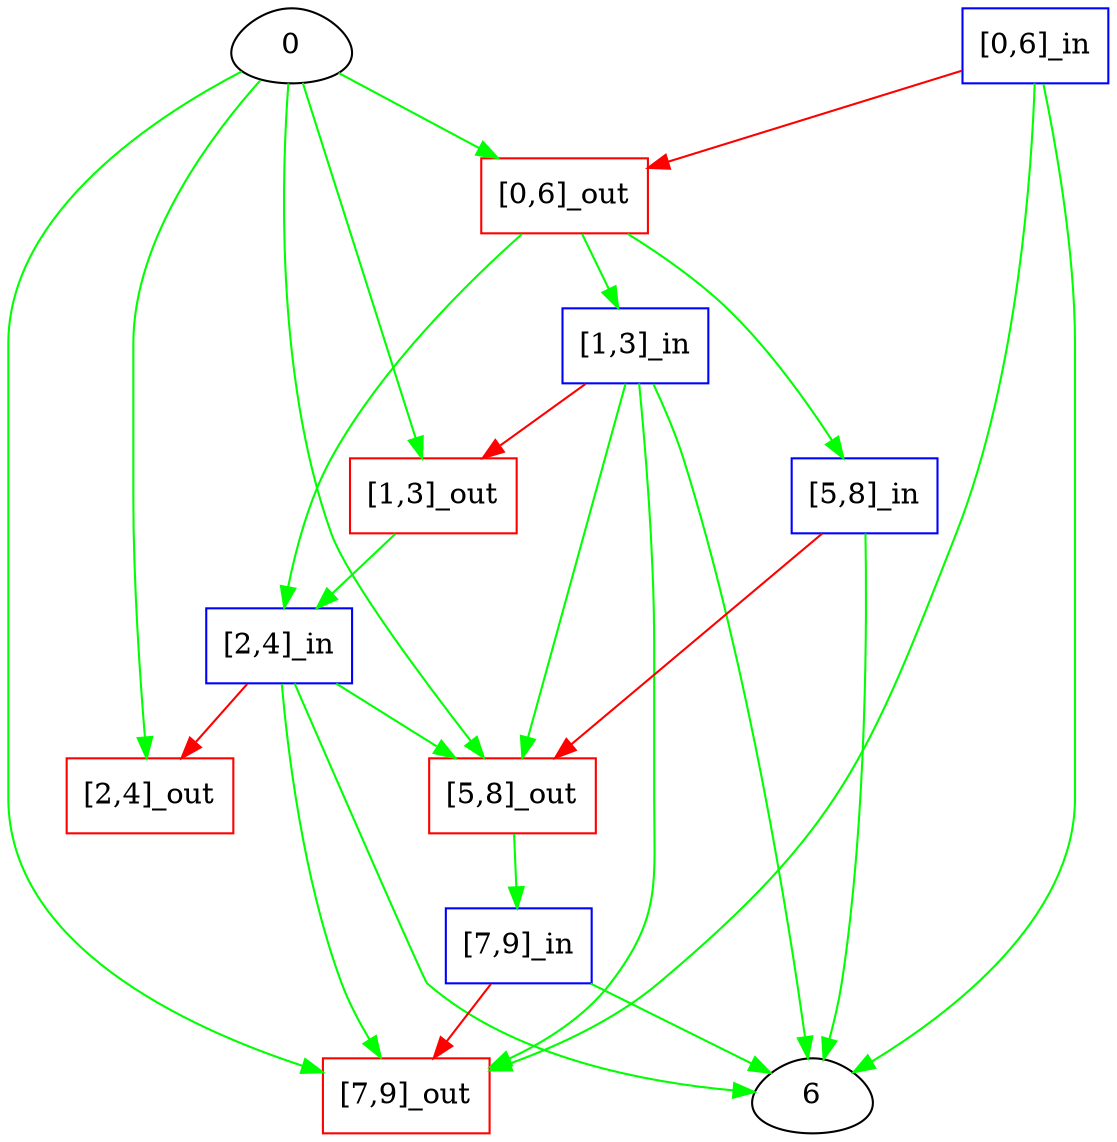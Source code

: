 // The Round Table
digraph "round-table" {
	0 [shape=egg]
	"1in" [label="[0,6]_in" color=blue shape=rectangle]
	"1out" [label="[0,6]_out" color=red shape=rectangle]
	"2in" [label="[1,3]_in" color=blue shape=rectangle]
	"2out" [label="[1,3]_out" color=red shape=rectangle]
	"3in" [label="[2,4]_in" color=blue shape=rectangle]
	"3out" [label="[2,4]_out" color=red shape=rectangle]
	"4in" [label="[5,8]_in" color=blue shape=rectangle]
	"4out" [label="[5,8]_out" color=red shape=rectangle]
	"5in" [label="[7,9]_in" color=blue shape=rectangle]
	"5out" [label="[7,9]_out" color=red shape=rectangle]
	6 [shape=egg]
	"1in" -> "1out" [color=red weight=0]
	"2in" -> "2out" [color=red weight=0]
	"3in" -> "3out" [color=red weight=0]
	"4in" -> "4out" [color=red weight=0]
	"5in" -> "5out" [color=red weight=0]
	"1out" -> "2in" [color=green weight=1]
	"1out" -> "3in" [color=green weight=1]
	"1out" -> "4in" [color=green weight=1]
	"2out" -> "3in" [color=green weight=1]
	"4out" -> "5in" [color=green weight=1]
	"1in" -> "5out" [color=green weight=1]
	"2in" -> "4out" [color=green weight=1]
	"2in" -> "5out" [color=green weight=1]
	"3in" -> "4out" [color=green weight=1]
	"3in" -> "5out" [color=green weight=1]
	0 -> "1out" [color=green weight=1]
	0 -> "2out" [color=green weight=1]
	0 -> "3out" [color=green weight=1]
	0 -> "4out" [color=green weight=1]
	0 -> "5out" [color=green weight=1]
	"1in" -> 6 [color=green weight=1]
	"2in" -> 6 [color=green weight=1]
	"3in" -> 6 [color=green weight=1]
	"4in" -> 6 [color=green weight=1]
	"5in" -> 6 [color=green weight=1]
}
